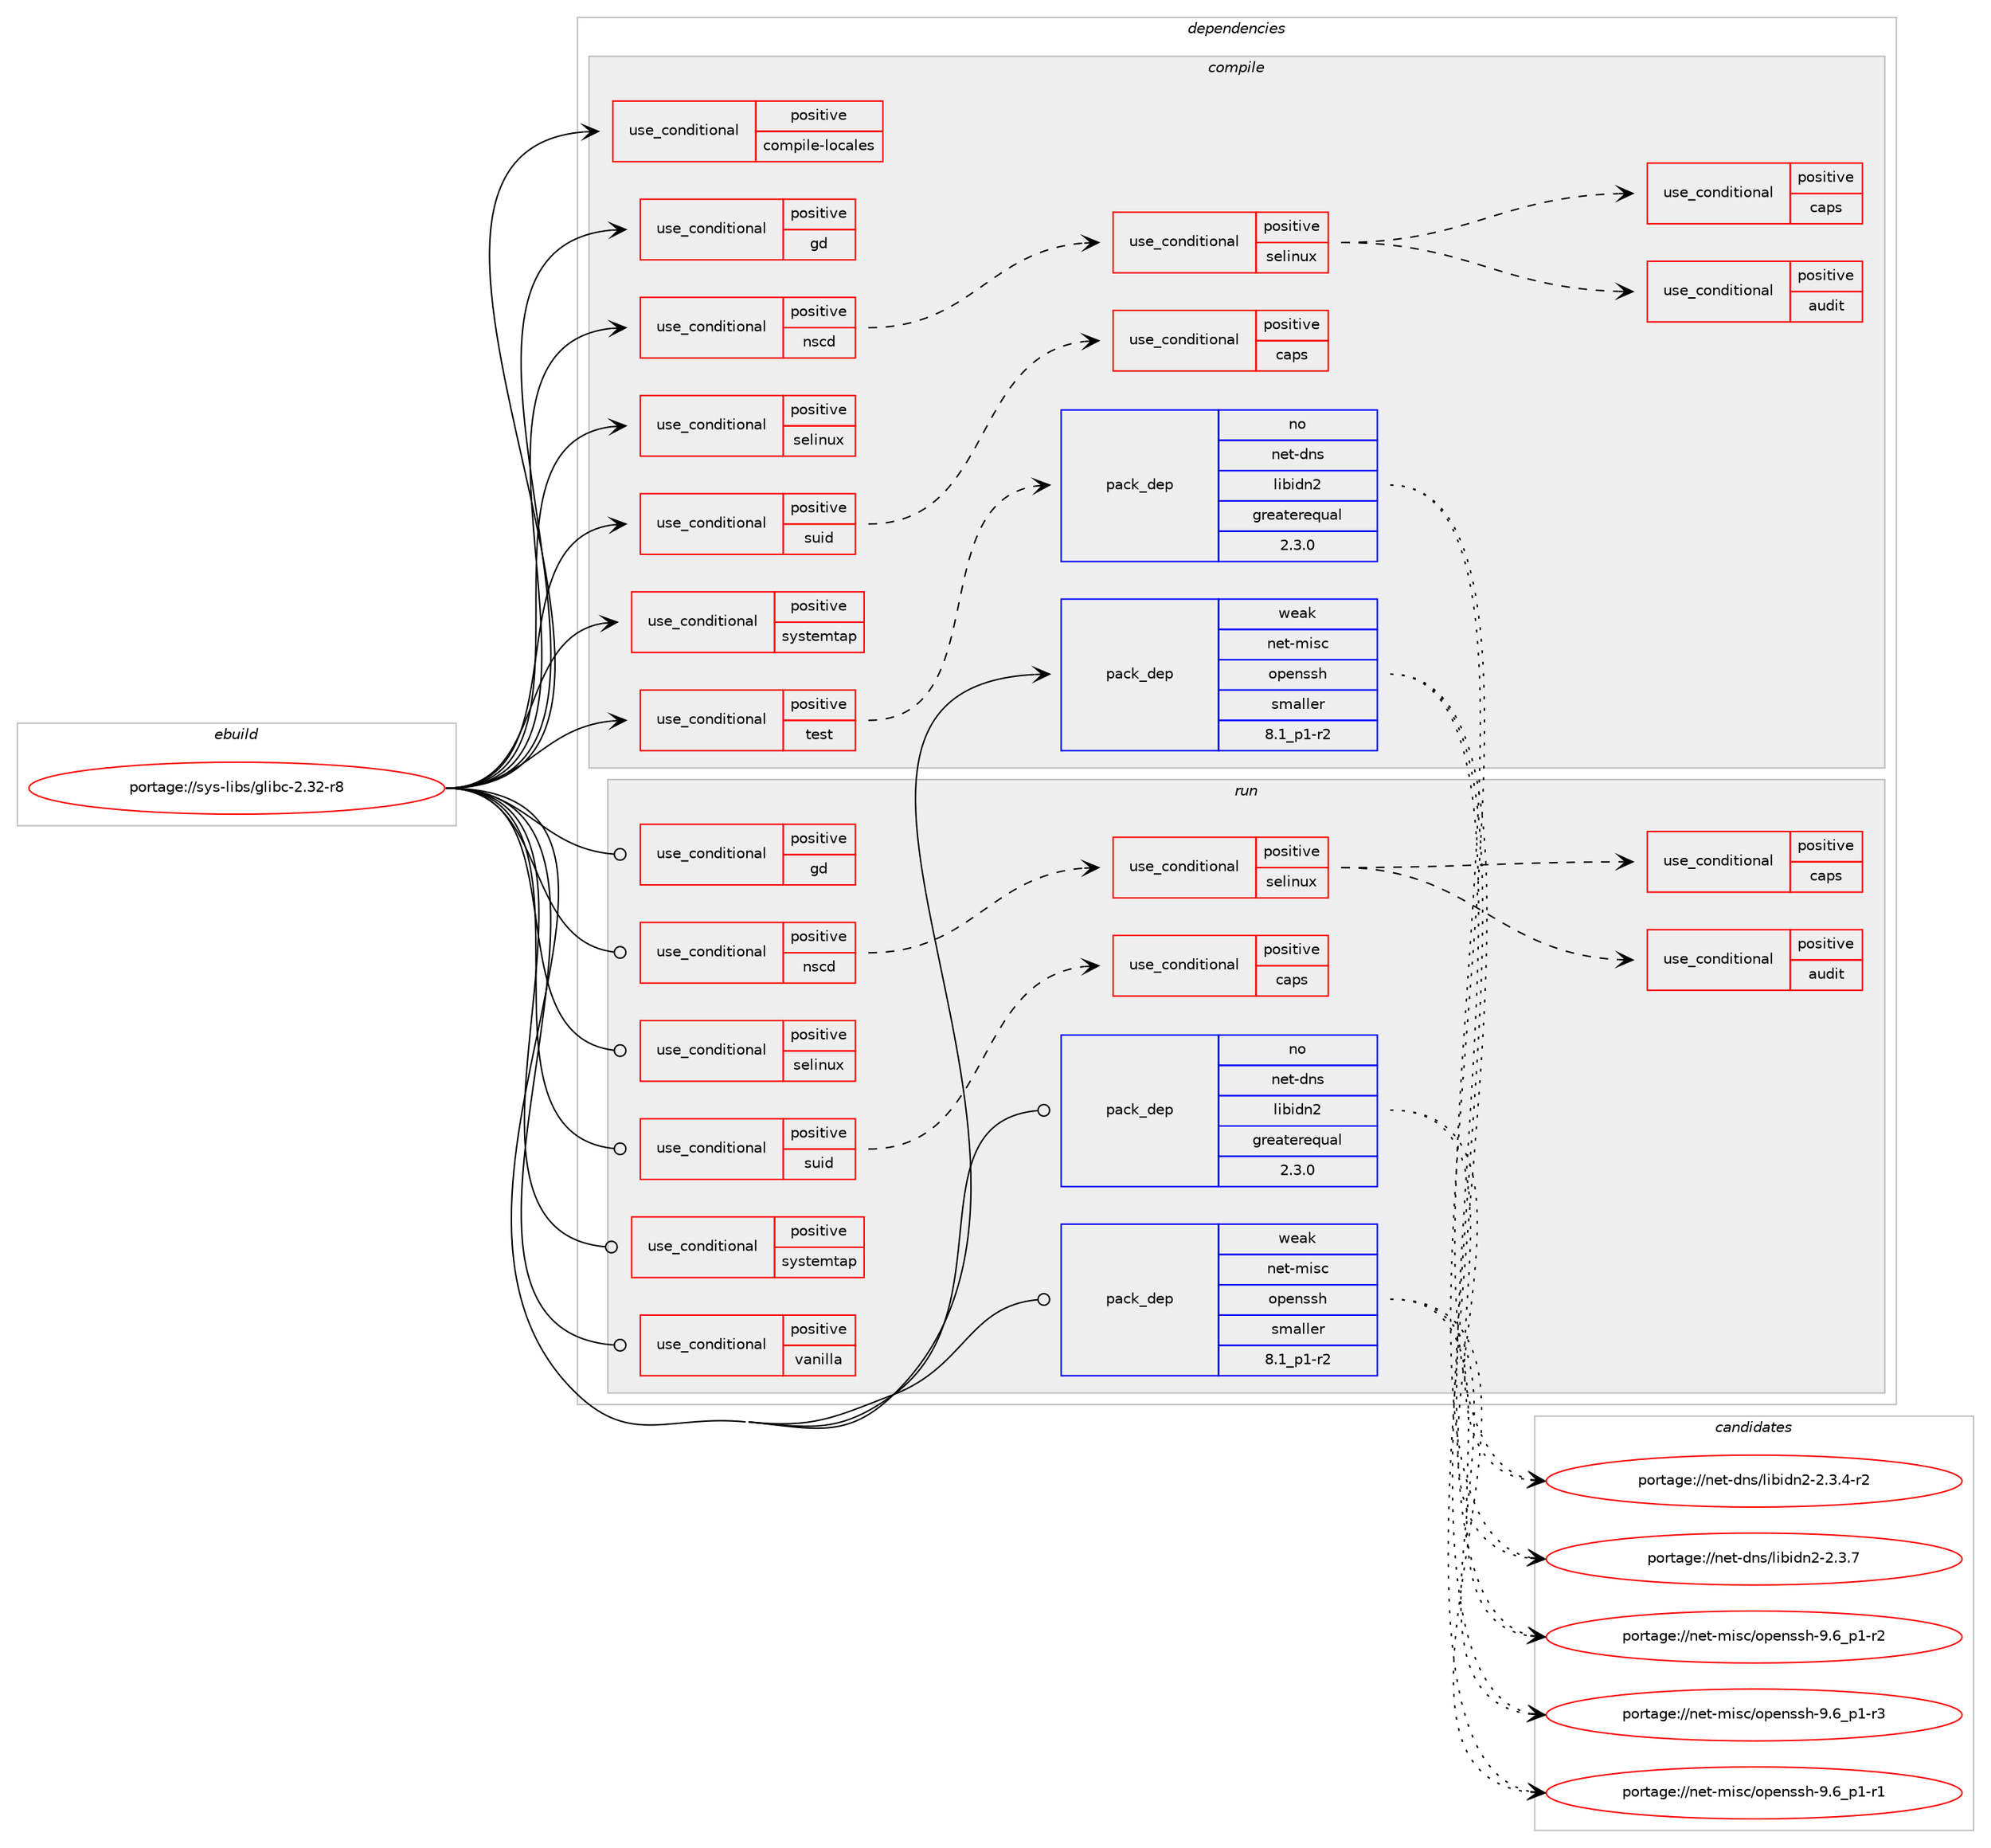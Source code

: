 digraph prolog {

# *************
# Graph options
# *************

newrank=true;
concentrate=true;
compound=true;
graph [rankdir=LR,fontname=Helvetica,fontsize=10,ranksep=1.5];#, ranksep=2.5, nodesep=0.2];
edge  [arrowhead=vee];
node  [fontname=Helvetica,fontsize=10];

# **********
# The ebuild
# **********

subgraph cluster_leftcol {
color=gray;
rank=same;
label=<<i>ebuild</i>>;
id [label="portage://sys-libs/glibc-2.32-r8", color=red, width=4, href="../sys-libs/glibc-2.32-r8.svg"];
}

# ****************
# The dependencies
# ****************

subgraph cluster_midcol {
color=gray;
label=<<i>dependencies</i>>;
subgraph cluster_compile {
fillcolor="#eeeeee";
style=filled;
label=<<i>compile</i>>;
subgraph cond11447 {
dependency16236 [label=<<TABLE BORDER="0" CELLBORDER="1" CELLSPACING="0" CELLPADDING="4"><TR><TD ROWSPAN="3" CELLPADDING="10">use_conditional</TD></TR><TR><TD>positive</TD></TR><TR><TD>compile-locales</TD></TR></TABLE>>, shape=none, color=red];
# *** BEGIN UNKNOWN DEPENDENCY TYPE (TODO) ***
# dependency16236 -> package_dependency(portage://sys-libs/glibc-2.32-r8,install,no,app-arch,gzip,none,[,,],[],[])
# *** END UNKNOWN DEPENDENCY TYPE (TODO) ***

# *** BEGIN UNKNOWN DEPENDENCY TYPE (TODO) ***
# dependency16236 -> package_dependency(portage://sys-libs/glibc-2.32-r8,install,no,sys-apps,grep,none,[,,],[],[])
# *** END UNKNOWN DEPENDENCY TYPE (TODO) ***

# *** BEGIN UNKNOWN DEPENDENCY TYPE (TODO) ***
# dependency16236 -> package_dependency(portage://sys-libs/glibc-2.32-r8,install,no,app-alternatives,awk,none,[,,],[],[])
# *** END UNKNOWN DEPENDENCY TYPE (TODO) ***

}
id:e -> dependency16236:w [weight=20,style="solid",arrowhead="vee"];
subgraph cond11448 {
dependency16237 [label=<<TABLE BORDER="0" CELLBORDER="1" CELLSPACING="0" CELLPADDING="4"><TR><TD ROWSPAN="3" CELLPADDING="10">use_conditional</TD></TR><TR><TD>positive</TD></TR><TR><TD>gd</TD></TR></TABLE>>, shape=none, color=red];
# *** BEGIN UNKNOWN DEPENDENCY TYPE (TODO) ***
# dependency16237 -> package_dependency(portage://sys-libs/glibc-2.32-r8,install,no,media-libs,gd,none,[,,],[slot(2),equal],[])
# *** END UNKNOWN DEPENDENCY TYPE (TODO) ***

}
id:e -> dependency16237:w [weight=20,style="solid",arrowhead="vee"];
subgraph cond11449 {
dependency16238 [label=<<TABLE BORDER="0" CELLBORDER="1" CELLSPACING="0" CELLPADDING="4"><TR><TD ROWSPAN="3" CELLPADDING="10">use_conditional</TD></TR><TR><TD>positive</TD></TR><TR><TD>nscd</TD></TR></TABLE>>, shape=none, color=red];
subgraph cond11450 {
dependency16239 [label=<<TABLE BORDER="0" CELLBORDER="1" CELLSPACING="0" CELLPADDING="4"><TR><TD ROWSPAN="3" CELLPADDING="10">use_conditional</TD></TR><TR><TD>positive</TD></TR><TR><TD>selinux</TD></TR></TABLE>>, shape=none, color=red];
subgraph cond11451 {
dependency16240 [label=<<TABLE BORDER="0" CELLBORDER="1" CELLSPACING="0" CELLPADDING="4"><TR><TD ROWSPAN="3" CELLPADDING="10">use_conditional</TD></TR><TR><TD>positive</TD></TR><TR><TD>audit</TD></TR></TABLE>>, shape=none, color=red];
# *** BEGIN UNKNOWN DEPENDENCY TYPE (TODO) ***
# dependency16240 -> package_dependency(portage://sys-libs/glibc-2.32-r8,install,no,sys-process,audit,none,[,,],[],[])
# *** END UNKNOWN DEPENDENCY TYPE (TODO) ***

}
dependency16239:e -> dependency16240:w [weight=20,style="dashed",arrowhead="vee"];
subgraph cond11452 {
dependency16241 [label=<<TABLE BORDER="0" CELLBORDER="1" CELLSPACING="0" CELLPADDING="4"><TR><TD ROWSPAN="3" CELLPADDING="10">use_conditional</TD></TR><TR><TD>positive</TD></TR><TR><TD>caps</TD></TR></TABLE>>, shape=none, color=red];
# *** BEGIN UNKNOWN DEPENDENCY TYPE (TODO) ***
# dependency16241 -> package_dependency(portage://sys-libs/glibc-2.32-r8,install,no,sys-libs,libcap,none,[,,],[],[])
# *** END UNKNOWN DEPENDENCY TYPE (TODO) ***

}
dependency16239:e -> dependency16241:w [weight=20,style="dashed",arrowhead="vee"];
}
dependency16238:e -> dependency16239:w [weight=20,style="dashed",arrowhead="vee"];
}
id:e -> dependency16238:w [weight=20,style="solid",arrowhead="vee"];
subgraph cond11453 {
dependency16242 [label=<<TABLE BORDER="0" CELLBORDER="1" CELLSPACING="0" CELLPADDING="4"><TR><TD ROWSPAN="3" CELLPADDING="10">use_conditional</TD></TR><TR><TD>positive</TD></TR><TR><TD>selinux</TD></TR></TABLE>>, shape=none, color=red];
# *** BEGIN UNKNOWN DEPENDENCY TYPE (TODO) ***
# dependency16242 -> package_dependency(portage://sys-libs/glibc-2.32-r8,install,no,sys-libs,libselinux,none,[,,],[],[])
# *** END UNKNOWN DEPENDENCY TYPE (TODO) ***

}
id:e -> dependency16242:w [weight=20,style="solid",arrowhead="vee"];
subgraph cond11454 {
dependency16243 [label=<<TABLE BORDER="0" CELLBORDER="1" CELLSPACING="0" CELLPADDING="4"><TR><TD ROWSPAN="3" CELLPADDING="10">use_conditional</TD></TR><TR><TD>positive</TD></TR><TR><TD>suid</TD></TR></TABLE>>, shape=none, color=red];
subgraph cond11455 {
dependency16244 [label=<<TABLE BORDER="0" CELLBORDER="1" CELLSPACING="0" CELLPADDING="4"><TR><TD ROWSPAN="3" CELLPADDING="10">use_conditional</TD></TR><TR><TD>positive</TD></TR><TR><TD>caps</TD></TR></TABLE>>, shape=none, color=red];
# *** BEGIN UNKNOWN DEPENDENCY TYPE (TODO) ***
# dependency16244 -> package_dependency(portage://sys-libs/glibc-2.32-r8,install,no,sys-libs,libcap,none,[,,],[],[])
# *** END UNKNOWN DEPENDENCY TYPE (TODO) ***

}
dependency16243:e -> dependency16244:w [weight=20,style="dashed",arrowhead="vee"];
}
id:e -> dependency16243:w [weight=20,style="solid",arrowhead="vee"];
subgraph cond11456 {
dependency16245 [label=<<TABLE BORDER="0" CELLBORDER="1" CELLSPACING="0" CELLPADDING="4"><TR><TD ROWSPAN="3" CELLPADDING="10">use_conditional</TD></TR><TR><TD>positive</TD></TR><TR><TD>systemtap</TD></TR></TABLE>>, shape=none, color=red];
# *** BEGIN UNKNOWN DEPENDENCY TYPE (TODO) ***
# dependency16245 -> package_dependency(portage://sys-libs/glibc-2.32-r8,install,no,dev-debug,systemtap,none,[,,],[],[])
# *** END UNKNOWN DEPENDENCY TYPE (TODO) ***

}
id:e -> dependency16245:w [weight=20,style="solid",arrowhead="vee"];
subgraph cond11457 {
dependency16246 [label=<<TABLE BORDER="0" CELLBORDER="1" CELLSPACING="0" CELLPADDING="4"><TR><TD ROWSPAN="3" CELLPADDING="10">use_conditional</TD></TR><TR><TD>positive</TD></TR><TR><TD>test</TD></TR></TABLE>>, shape=none, color=red];
subgraph pack4629 {
dependency16247 [label=<<TABLE BORDER="0" CELLBORDER="1" CELLSPACING="0" CELLPADDING="4" WIDTH="220"><TR><TD ROWSPAN="6" CELLPADDING="30">pack_dep</TD></TR><TR><TD WIDTH="110">no</TD></TR><TR><TD>net-dns</TD></TR><TR><TD>libidn2</TD></TR><TR><TD>greaterequal</TD></TR><TR><TD>2.3.0</TD></TR></TABLE>>, shape=none, color=blue];
}
dependency16246:e -> dependency16247:w [weight=20,style="dashed",arrowhead="vee"];
}
id:e -> dependency16246:w [weight=20,style="solid",arrowhead="vee"];
# *** BEGIN UNKNOWN DEPENDENCY TYPE (TODO) ***
# id -> package_dependency(portage://sys-libs/glibc-2.32-r8,install,no,virtual,os-headers,none,[,,],[],[])
# *** END UNKNOWN DEPENDENCY TYPE (TODO) ***

subgraph pack4630 {
dependency16248 [label=<<TABLE BORDER="0" CELLBORDER="1" CELLSPACING="0" CELLPADDING="4" WIDTH="220"><TR><TD ROWSPAN="6" CELLPADDING="30">pack_dep</TD></TR><TR><TD WIDTH="110">weak</TD></TR><TR><TD>net-misc</TD></TR><TR><TD>openssh</TD></TR><TR><TD>smaller</TD></TR><TR><TD>8.1_p1-r2</TD></TR></TABLE>>, shape=none, color=blue];
}
id:e -> dependency16248:w [weight=20,style="solid",arrowhead="vee"];
}
subgraph cluster_compileandrun {
fillcolor="#eeeeee";
style=filled;
label=<<i>compile and run</i>>;
}
subgraph cluster_run {
fillcolor="#eeeeee";
style=filled;
label=<<i>run</i>>;
subgraph cond11458 {
dependency16249 [label=<<TABLE BORDER="0" CELLBORDER="1" CELLSPACING="0" CELLPADDING="4"><TR><TD ROWSPAN="3" CELLPADDING="10">use_conditional</TD></TR><TR><TD>positive</TD></TR><TR><TD>gd</TD></TR></TABLE>>, shape=none, color=red];
# *** BEGIN UNKNOWN DEPENDENCY TYPE (TODO) ***
# dependency16249 -> package_dependency(portage://sys-libs/glibc-2.32-r8,run,no,media-libs,gd,none,[,,],[slot(2),equal],[])
# *** END UNKNOWN DEPENDENCY TYPE (TODO) ***

}
id:e -> dependency16249:w [weight=20,style="solid",arrowhead="odot"];
subgraph cond11459 {
dependency16250 [label=<<TABLE BORDER="0" CELLBORDER="1" CELLSPACING="0" CELLPADDING="4"><TR><TD ROWSPAN="3" CELLPADDING="10">use_conditional</TD></TR><TR><TD>positive</TD></TR><TR><TD>nscd</TD></TR></TABLE>>, shape=none, color=red];
subgraph cond11460 {
dependency16251 [label=<<TABLE BORDER="0" CELLBORDER="1" CELLSPACING="0" CELLPADDING="4"><TR><TD ROWSPAN="3" CELLPADDING="10">use_conditional</TD></TR><TR><TD>positive</TD></TR><TR><TD>selinux</TD></TR></TABLE>>, shape=none, color=red];
subgraph cond11461 {
dependency16252 [label=<<TABLE BORDER="0" CELLBORDER="1" CELLSPACING="0" CELLPADDING="4"><TR><TD ROWSPAN="3" CELLPADDING="10">use_conditional</TD></TR><TR><TD>positive</TD></TR><TR><TD>audit</TD></TR></TABLE>>, shape=none, color=red];
# *** BEGIN UNKNOWN DEPENDENCY TYPE (TODO) ***
# dependency16252 -> package_dependency(portage://sys-libs/glibc-2.32-r8,run,no,sys-process,audit,none,[,,],[],[])
# *** END UNKNOWN DEPENDENCY TYPE (TODO) ***

}
dependency16251:e -> dependency16252:w [weight=20,style="dashed",arrowhead="vee"];
subgraph cond11462 {
dependency16253 [label=<<TABLE BORDER="0" CELLBORDER="1" CELLSPACING="0" CELLPADDING="4"><TR><TD ROWSPAN="3" CELLPADDING="10">use_conditional</TD></TR><TR><TD>positive</TD></TR><TR><TD>caps</TD></TR></TABLE>>, shape=none, color=red];
# *** BEGIN UNKNOWN DEPENDENCY TYPE (TODO) ***
# dependency16253 -> package_dependency(portage://sys-libs/glibc-2.32-r8,run,no,sys-libs,libcap,none,[,,],[],[])
# *** END UNKNOWN DEPENDENCY TYPE (TODO) ***

}
dependency16251:e -> dependency16253:w [weight=20,style="dashed",arrowhead="vee"];
}
dependency16250:e -> dependency16251:w [weight=20,style="dashed",arrowhead="vee"];
}
id:e -> dependency16250:w [weight=20,style="solid",arrowhead="odot"];
subgraph cond11463 {
dependency16254 [label=<<TABLE BORDER="0" CELLBORDER="1" CELLSPACING="0" CELLPADDING="4"><TR><TD ROWSPAN="3" CELLPADDING="10">use_conditional</TD></TR><TR><TD>positive</TD></TR><TR><TD>selinux</TD></TR></TABLE>>, shape=none, color=red];
# *** BEGIN UNKNOWN DEPENDENCY TYPE (TODO) ***
# dependency16254 -> package_dependency(portage://sys-libs/glibc-2.32-r8,run,no,sys-libs,libselinux,none,[,,],[],[])
# *** END UNKNOWN DEPENDENCY TYPE (TODO) ***

}
id:e -> dependency16254:w [weight=20,style="solid",arrowhead="odot"];
subgraph cond11464 {
dependency16255 [label=<<TABLE BORDER="0" CELLBORDER="1" CELLSPACING="0" CELLPADDING="4"><TR><TD ROWSPAN="3" CELLPADDING="10">use_conditional</TD></TR><TR><TD>positive</TD></TR><TR><TD>suid</TD></TR></TABLE>>, shape=none, color=red];
subgraph cond11465 {
dependency16256 [label=<<TABLE BORDER="0" CELLBORDER="1" CELLSPACING="0" CELLPADDING="4"><TR><TD ROWSPAN="3" CELLPADDING="10">use_conditional</TD></TR><TR><TD>positive</TD></TR><TR><TD>caps</TD></TR></TABLE>>, shape=none, color=red];
# *** BEGIN UNKNOWN DEPENDENCY TYPE (TODO) ***
# dependency16256 -> package_dependency(portage://sys-libs/glibc-2.32-r8,run,no,sys-libs,libcap,none,[,,],[],[])
# *** END UNKNOWN DEPENDENCY TYPE (TODO) ***

}
dependency16255:e -> dependency16256:w [weight=20,style="dashed",arrowhead="vee"];
}
id:e -> dependency16255:w [weight=20,style="solid",arrowhead="odot"];
subgraph cond11466 {
dependency16257 [label=<<TABLE BORDER="0" CELLBORDER="1" CELLSPACING="0" CELLPADDING="4"><TR><TD ROWSPAN="3" CELLPADDING="10">use_conditional</TD></TR><TR><TD>positive</TD></TR><TR><TD>systemtap</TD></TR></TABLE>>, shape=none, color=red];
# *** BEGIN UNKNOWN DEPENDENCY TYPE (TODO) ***
# dependency16257 -> package_dependency(portage://sys-libs/glibc-2.32-r8,run,no,dev-debug,systemtap,none,[,,],[],[])
# *** END UNKNOWN DEPENDENCY TYPE (TODO) ***

}
id:e -> dependency16257:w [weight=20,style="solid",arrowhead="odot"];
subgraph cond11467 {
dependency16258 [label=<<TABLE BORDER="0" CELLBORDER="1" CELLSPACING="0" CELLPADDING="4"><TR><TD ROWSPAN="3" CELLPADDING="10">use_conditional</TD></TR><TR><TD>positive</TD></TR><TR><TD>vanilla</TD></TR></TABLE>>, shape=none, color=red];
# *** BEGIN UNKNOWN DEPENDENCY TYPE (TODO) ***
# dependency16258 -> package_dependency(portage://sys-libs/glibc-2.32-r8,run,weak,sys-libs,timezone-data,none,[,,],[],[])
# *** END UNKNOWN DEPENDENCY TYPE (TODO) ***

}
id:e -> dependency16258:w [weight=20,style="solid",arrowhead="odot"];
# *** BEGIN UNKNOWN DEPENDENCY TYPE (TODO) ***
# id -> package_dependency(portage://sys-libs/glibc-2.32-r8,run,no,app-alternatives,awk,none,[,,],[],[])
# *** END UNKNOWN DEPENDENCY TYPE (TODO) ***

# *** BEGIN UNKNOWN DEPENDENCY TYPE (TODO) ***
# id -> package_dependency(portage://sys-libs/glibc-2.32-r8,run,no,app-arch,gzip,none,[,,],[],[])
# *** END UNKNOWN DEPENDENCY TYPE (TODO) ***

subgraph pack4631 {
dependency16259 [label=<<TABLE BORDER="0" CELLBORDER="1" CELLSPACING="0" CELLPADDING="4" WIDTH="220"><TR><TD ROWSPAN="6" CELLPADDING="30">pack_dep</TD></TR><TR><TD WIDTH="110">no</TD></TR><TR><TD>net-dns</TD></TR><TR><TD>libidn2</TD></TR><TR><TD>greaterequal</TD></TR><TR><TD>2.3.0</TD></TR></TABLE>>, shape=none, color=blue];
}
id:e -> dependency16259:w [weight=20,style="solid",arrowhead="odot"];
# *** BEGIN UNKNOWN DEPENDENCY TYPE (TODO) ***
# id -> package_dependency(portage://sys-libs/glibc-2.32-r8,run,no,sys-apps,gentoo-functions,none,[,,],[],[])
# *** END UNKNOWN DEPENDENCY TYPE (TODO) ***

# *** BEGIN UNKNOWN DEPENDENCY TYPE (TODO) ***
# id -> package_dependency(portage://sys-libs/glibc-2.32-r8,run,no,sys-apps,grep,none,[,,],[],[])
# *** END UNKNOWN DEPENDENCY TYPE (TODO) ***

subgraph pack4632 {
dependency16260 [label=<<TABLE BORDER="0" CELLBORDER="1" CELLSPACING="0" CELLPADDING="4" WIDTH="220"><TR><TD ROWSPAN="6" CELLPADDING="30">pack_dep</TD></TR><TR><TD WIDTH="110">weak</TD></TR><TR><TD>net-misc</TD></TR><TR><TD>openssh</TD></TR><TR><TD>smaller</TD></TR><TR><TD>8.1_p1-r2</TD></TR></TABLE>>, shape=none, color=blue];
}
id:e -> dependency16260:w [weight=20,style="solid",arrowhead="odot"];
}
}

# **************
# The candidates
# **************

subgraph cluster_choices {
rank=same;
color=gray;
label=<<i>candidates</i>>;

subgraph choice4629 {
color=black;
nodesep=1;
choice110101116451001101154710810598105100110504550465146524511450 [label="portage://net-dns/libidn2-2.3.4-r2", color=red, width=4,href="../net-dns/libidn2-2.3.4-r2.svg"];
choice11010111645100110115471081059810510011050455046514655 [label="portage://net-dns/libidn2-2.3.7", color=red, width=4,href="../net-dns/libidn2-2.3.7.svg"];
dependency16247:e -> choice110101116451001101154710810598105100110504550465146524511450:w [style=dotted,weight="100"];
dependency16247:e -> choice11010111645100110115471081059810510011050455046514655:w [style=dotted,weight="100"];
}
subgraph choice4630 {
color=black;
nodesep=1;
choice1101011164510910511599471111121011101151151044557465495112494511449 [label="portage://net-misc/openssh-9.6_p1-r1", color=red, width=4,href="../net-misc/openssh-9.6_p1-r1.svg"];
choice1101011164510910511599471111121011101151151044557465495112494511450 [label="portage://net-misc/openssh-9.6_p1-r2", color=red, width=4,href="../net-misc/openssh-9.6_p1-r2.svg"];
choice1101011164510910511599471111121011101151151044557465495112494511451 [label="portage://net-misc/openssh-9.6_p1-r3", color=red, width=4,href="../net-misc/openssh-9.6_p1-r3.svg"];
dependency16248:e -> choice1101011164510910511599471111121011101151151044557465495112494511449:w [style=dotted,weight="100"];
dependency16248:e -> choice1101011164510910511599471111121011101151151044557465495112494511450:w [style=dotted,weight="100"];
dependency16248:e -> choice1101011164510910511599471111121011101151151044557465495112494511451:w [style=dotted,weight="100"];
}
subgraph choice4631 {
color=black;
nodesep=1;
choice110101116451001101154710810598105100110504550465146524511450 [label="portage://net-dns/libidn2-2.3.4-r2", color=red, width=4,href="../net-dns/libidn2-2.3.4-r2.svg"];
choice11010111645100110115471081059810510011050455046514655 [label="portage://net-dns/libidn2-2.3.7", color=red, width=4,href="../net-dns/libidn2-2.3.7.svg"];
dependency16259:e -> choice110101116451001101154710810598105100110504550465146524511450:w [style=dotted,weight="100"];
dependency16259:e -> choice11010111645100110115471081059810510011050455046514655:w [style=dotted,weight="100"];
}
subgraph choice4632 {
color=black;
nodesep=1;
choice1101011164510910511599471111121011101151151044557465495112494511449 [label="portage://net-misc/openssh-9.6_p1-r1", color=red, width=4,href="../net-misc/openssh-9.6_p1-r1.svg"];
choice1101011164510910511599471111121011101151151044557465495112494511450 [label="portage://net-misc/openssh-9.6_p1-r2", color=red, width=4,href="../net-misc/openssh-9.6_p1-r2.svg"];
choice1101011164510910511599471111121011101151151044557465495112494511451 [label="portage://net-misc/openssh-9.6_p1-r3", color=red, width=4,href="../net-misc/openssh-9.6_p1-r3.svg"];
dependency16260:e -> choice1101011164510910511599471111121011101151151044557465495112494511449:w [style=dotted,weight="100"];
dependency16260:e -> choice1101011164510910511599471111121011101151151044557465495112494511450:w [style=dotted,weight="100"];
dependency16260:e -> choice1101011164510910511599471111121011101151151044557465495112494511451:w [style=dotted,weight="100"];
}
}

}
